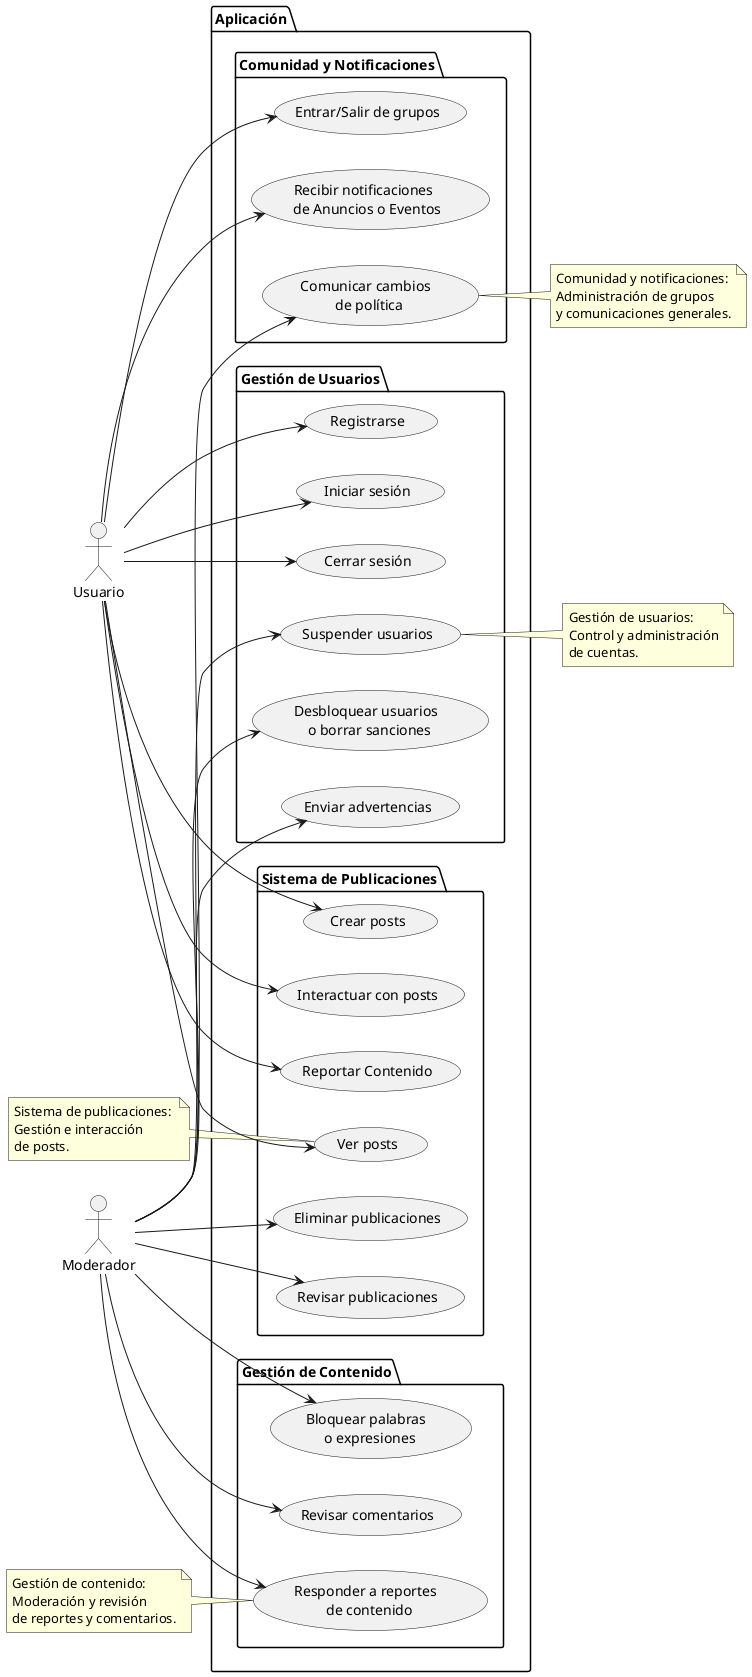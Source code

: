 @startuml
left to right direction

actor Usuario as A_Usuario
actor Moderador as A_Moderador

package "Aplicación" {

    package "Sistema de Publicaciones" {
        usecase "Ver posts" as UC_U1
        usecase "Crear posts" as UC_U2
        usecase "Interactuar con posts" as UC_U3
        usecase "Reportar Contenido" as UC_U4
        usecase "Revisar publicaciones" as UC_M1
        usecase "Eliminar publicaciones" as UC_M2
    }

    package "Gestión de Usuarios" {
        usecase "Registrarse" as UC_U5
        usecase "Iniciar sesión" as UC_U6
        usecase "Cerrar sesión" as UC_U7
        usecase "Suspender usuarios" as UC_M3
        usecase "Desbloquear usuarios \n o borrar sanciones" as UC_M4
        usecase "Enviar advertencias" as UC_M5
    }

    package "Gestión de Contenido" {
        usecase "Responder a reportes \n de contenido" as UC_M6
        usecase "Revisar comentarios" as UC_M7
        usecase "Bloquear palabras \n o expresiones" as UC_M8
    }

    package "Comunidad y Notificaciones" {
        usecase "Entrar/Salir de grupos" as UC_U8
        usecase "Recibir notificaciones \n de Anuncios o Eventos" as UC_U9
        usecase "Comunicar cambios \n de política" as UC_M9
    }
}

A_Usuario --> UC_U1
A_Usuario --> UC_U2
A_Usuario --> UC_U3
A_Usuario --> UC_U4
A_Usuario --> UC_U5
A_Usuario --> UC_U6
A_Usuario --> UC_U7
A_Usuario --> UC_U8
A_Usuario --> UC_U9

A_Moderador --> UC_M1
A_Moderador --> UC_M2
A_Moderador --> UC_M3
A_Moderador --> UC_M4
A_Moderador --> UC_M5
A_Moderador --> UC_M6
A_Moderador --> UC_M7
A_Moderador --> UC_M8
A_Moderador --> UC_M9

note left of UC_U1
Sistema de publicaciones: 
Gestión e interacción
de posts.
end note

note right of UC_M3
Gestión de usuarios:
Control y administración
de cuentas.
end note

note left of UC_M6
Gestión de contenido: 
Moderación y revisión
de reportes y comentarios.
end note

note right of UC_M9
Comunidad y notificaciones:
Administración de grupos
y comunicaciones generales.
end note

@enduml
